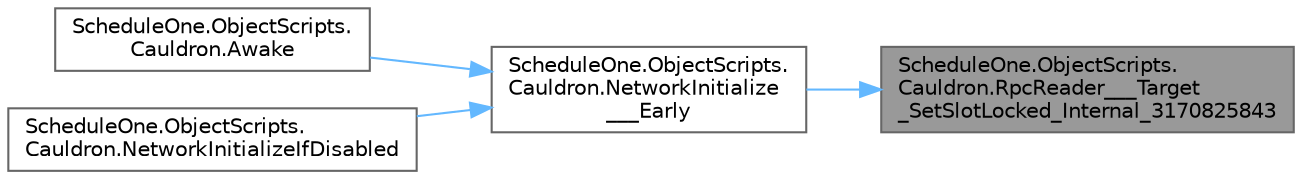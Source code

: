 digraph "ScheduleOne.ObjectScripts.Cauldron.RpcReader___Target_SetSlotLocked_Internal_3170825843"
{
 // LATEX_PDF_SIZE
  bgcolor="transparent";
  edge [fontname=Helvetica,fontsize=10,labelfontname=Helvetica,labelfontsize=10];
  node [fontname=Helvetica,fontsize=10,shape=box,height=0.2,width=0.4];
  rankdir="RL";
  Node1 [id="Node000001",label="ScheduleOne.ObjectScripts.\lCauldron.RpcReader___Target\l_SetSlotLocked_Internal_3170825843",height=0.2,width=0.4,color="gray40", fillcolor="grey60", style="filled", fontcolor="black",tooltip=" "];
  Node1 -> Node2 [id="edge1_Node000001_Node000002",dir="back",color="steelblue1",style="solid",tooltip=" "];
  Node2 [id="Node000002",label="ScheduleOne.ObjectScripts.\lCauldron.NetworkInitialize\l___Early",height=0.2,width=0.4,color="grey40", fillcolor="white", style="filled",URL="$class_schedule_one_1_1_object_scripts_1_1_cauldron.html#a94b1e5375cd49dfaefc369764e192c71",tooltip=" "];
  Node2 -> Node3 [id="edge2_Node000002_Node000003",dir="back",color="steelblue1",style="solid",tooltip=" "];
  Node3 [id="Node000003",label="ScheduleOne.ObjectScripts.\lCauldron.Awake",height=0.2,width=0.4,color="grey40", fillcolor="white", style="filled",URL="$class_schedule_one_1_1_object_scripts_1_1_cauldron.html#aca270ec77e41189a64bc0a799eee68c4",tooltip=" "];
  Node2 -> Node4 [id="edge3_Node000002_Node000004",dir="back",color="steelblue1",style="solid",tooltip=" "];
  Node4 [id="Node000004",label="ScheduleOne.ObjectScripts.\lCauldron.NetworkInitializeIfDisabled",height=0.2,width=0.4,color="grey40", fillcolor="white", style="filled",URL="$class_schedule_one_1_1_object_scripts_1_1_cauldron.html#aaf4af56e01863025f5b44021b09c9a8b",tooltip=" "];
}
